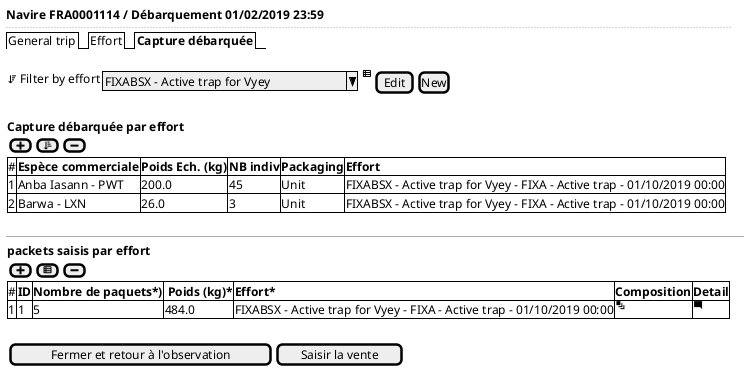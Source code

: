 @startsalt
{
  <b>Navire FRA0001114 / Débarquement 01/02/2019 23:59
  ..
  {/ General trip | Effort | <b>Capture débarquée }
  .
  {<&sort-descending> Filter by effort | { ^FIXABSX - Active trap for Vyey^ } | <&spreadsheet> | [Edit] | [New]}
  .
  {
  <b>Capture débarquée par effort
  {[<&plus>]  | [<&sort-ascending>] | [<&minus>]}

  {#
  # | <b>Espèce commerciale         | <b>Poids Ech. (kg)   | <b>NB indiv | <b>Packaging | <b>Effort
  1 | Anba Iasann - PWT     | 200.0             | 45 | Unit | FIXABSX - Active trap for Vyey - FIXA - Active trap - 01/10/2019 00:00
  2 | Barwa - LXN     | 26.0             | 3 | Unit | FIXABSX - Active trap for Vyey - FIXA - Active trap - 01/10/2019 00:00
  }
  }
  .
  -- | --
  {
  <b>packets saisis par effort
  {[<&plus>]  | [<&spreadsheet>] | [<&minus>]}

  {#
  # | <b>ID | <b>Nombre de paquets*)   | <b> Poids (kg)* | <b>Effort* | <b>Composition | <b>Detail
  1 | 1     | 5             | 484.0 | FIXABSX - Active trap for Vyey - FIXA - Active trap - 01/10/2019 00:00 | <&layers> | <&comment-square>
  }
  }
  .
  {{[Fermer et retour à l'observation] | [Saisir la vente]}}
}
@endsalt
